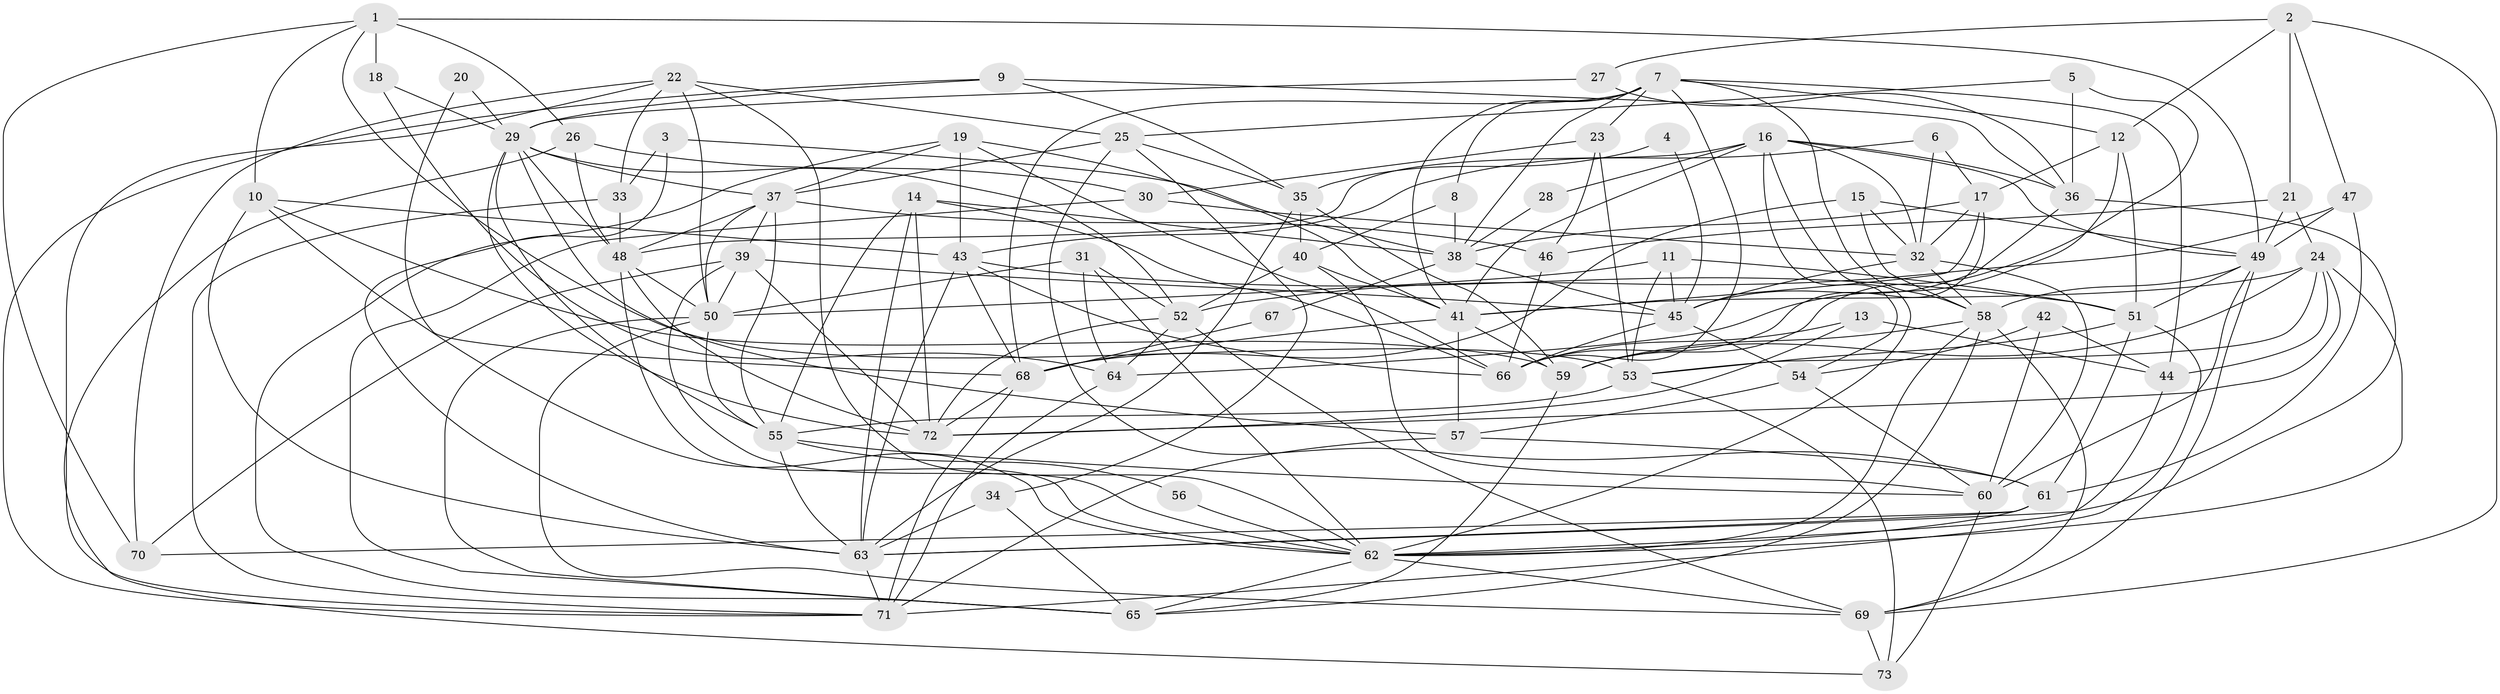 // original degree distribution, {3: 0.2896551724137931, 4: 0.2896551724137931, 2: 0.1103448275862069, 6: 0.09655172413793103, 5: 0.1724137931034483, 9: 0.006896551724137931, 7: 0.027586206896551724, 8: 0.006896551724137931}
// Generated by graph-tools (version 1.1) at 2025/50/03/09/25 03:50:07]
// undirected, 73 vertices, 208 edges
graph export_dot {
graph [start="1"]
  node [color=gray90,style=filled];
  1;
  2;
  3;
  4;
  5;
  6;
  7;
  8;
  9;
  10;
  11;
  12;
  13;
  14;
  15;
  16;
  17;
  18;
  19;
  20;
  21;
  22;
  23;
  24;
  25;
  26;
  27;
  28;
  29;
  30;
  31;
  32;
  33;
  34;
  35;
  36;
  37;
  38;
  39;
  40;
  41;
  42;
  43;
  44;
  45;
  46;
  47;
  48;
  49;
  50;
  51;
  52;
  53;
  54;
  55;
  56;
  57;
  58;
  59;
  60;
  61;
  62;
  63;
  64;
  65;
  66;
  67;
  68;
  69;
  70;
  71;
  72;
  73;
  1 -- 10 [weight=1.0];
  1 -- 18 [weight=1.0];
  1 -- 26 [weight=1.0];
  1 -- 49 [weight=2.0];
  1 -- 53 [weight=1.0];
  1 -- 70 [weight=1.0];
  2 -- 12 [weight=1.0];
  2 -- 21 [weight=1.0];
  2 -- 27 [weight=1.0];
  2 -- 47 [weight=1.0];
  2 -- 69 [weight=1.0];
  3 -- 33 [weight=1.0];
  3 -- 38 [weight=1.0];
  3 -- 63 [weight=1.0];
  4 -- 35 [weight=1.0];
  4 -- 45 [weight=1.0];
  5 -- 25 [weight=1.0];
  5 -- 36 [weight=1.0];
  5 -- 59 [weight=1.0];
  6 -- 17 [weight=1.0];
  6 -- 32 [weight=1.0];
  6 -- 43 [weight=1.0];
  7 -- 8 [weight=1.0];
  7 -- 12 [weight=1.0];
  7 -- 23 [weight=1.0];
  7 -- 38 [weight=1.0];
  7 -- 41 [weight=1.0];
  7 -- 44 [weight=1.0];
  7 -- 58 [weight=1.0];
  7 -- 66 [weight=1.0];
  7 -- 68 [weight=1.0];
  8 -- 38 [weight=1.0];
  8 -- 40 [weight=1.0];
  9 -- 29 [weight=1.0];
  9 -- 35 [weight=1.0];
  9 -- 36 [weight=1.0];
  9 -- 71 [weight=1.0];
  10 -- 43 [weight=1.0];
  10 -- 59 [weight=1.0];
  10 -- 62 [weight=1.0];
  10 -- 63 [weight=1.0];
  11 -- 45 [weight=1.0];
  11 -- 50 [weight=1.0];
  11 -- 51 [weight=1.0];
  11 -- 53 [weight=1.0];
  12 -- 17 [weight=1.0];
  12 -- 51 [weight=1.0];
  12 -- 64 [weight=1.0];
  13 -- 44 [weight=1.0];
  13 -- 66 [weight=1.0];
  13 -- 72 [weight=1.0];
  14 -- 38 [weight=1.0];
  14 -- 55 [weight=1.0];
  14 -- 63 [weight=1.0];
  14 -- 66 [weight=1.0];
  14 -- 72 [weight=1.0];
  15 -- 32 [weight=1.0];
  15 -- 49 [weight=1.0];
  15 -- 58 [weight=1.0];
  15 -- 68 [weight=1.0];
  16 -- 28 [weight=1.0];
  16 -- 32 [weight=1.0];
  16 -- 36 [weight=1.0];
  16 -- 41 [weight=1.0];
  16 -- 48 [weight=1.0];
  16 -- 49 [weight=1.0];
  16 -- 54 [weight=1.0];
  16 -- 62 [weight=1.0];
  17 -- 32 [weight=1.0];
  17 -- 38 [weight=1.0];
  17 -- 41 [weight=1.0];
  17 -- 66 [weight=1.0];
  18 -- 29 [weight=1.0];
  18 -- 64 [weight=1.0];
  19 -- 37 [weight=1.0];
  19 -- 41 [weight=1.0];
  19 -- 43 [weight=1.0];
  19 -- 65 [weight=1.0];
  19 -- 66 [weight=1.0];
  20 -- 29 [weight=1.0];
  20 -- 68 [weight=1.0];
  21 -- 24 [weight=1.0];
  21 -- 46 [weight=1.0];
  21 -- 49 [weight=1.0];
  22 -- 25 [weight=1.0];
  22 -- 33 [weight=1.0];
  22 -- 50 [weight=1.0];
  22 -- 62 [weight=1.0];
  22 -- 70 [weight=1.0];
  22 -- 71 [weight=1.0];
  23 -- 30 [weight=1.0];
  23 -- 46 [weight=1.0];
  23 -- 53 [weight=1.0];
  24 -- 41 [weight=1.0];
  24 -- 44 [weight=1.0];
  24 -- 53 [weight=1.0];
  24 -- 59 [weight=1.0];
  24 -- 62 [weight=1.0];
  24 -- 72 [weight=1.0];
  25 -- 34 [weight=1.0];
  25 -- 35 [weight=1.0];
  25 -- 37 [weight=1.0];
  25 -- 61 [weight=1.0];
  26 -- 30 [weight=1.0];
  26 -- 48 [weight=1.0];
  26 -- 73 [weight=1.0];
  27 -- 29 [weight=1.0];
  27 -- 36 [weight=1.0];
  28 -- 38 [weight=1.0];
  29 -- 37 [weight=1.0];
  29 -- 48 [weight=1.0];
  29 -- 52 [weight=1.0];
  29 -- 55 [weight=1.0];
  29 -- 57 [weight=1.0];
  29 -- 72 [weight=1.0];
  30 -- 32 [weight=1.0];
  30 -- 65 [weight=1.0];
  31 -- 50 [weight=2.0];
  31 -- 52 [weight=1.0];
  31 -- 62 [weight=1.0];
  31 -- 64 [weight=1.0];
  32 -- 45 [weight=1.0];
  32 -- 58 [weight=1.0];
  32 -- 60 [weight=1.0];
  33 -- 48 [weight=1.0];
  33 -- 71 [weight=1.0];
  34 -- 63 [weight=1.0];
  34 -- 65 [weight=1.0];
  35 -- 40 [weight=1.0];
  35 -- 59 [weight=1.0];
  35 -- 63 [weight=1.0];
  36 -- 45 [weight=1.0];
  36 -- 63 [weight=1.0];
  37 -- 39 [weight=1.0];
  37 -- 46 [weight=1.0];
  37 -- 48 [weight=1.0];
  37 -- 50 [weight=2.0];
  37 -- 55 [weight=1.0];
  38 -- 45 [weight=1.0];
  38 -- 67 [weight=1.0];
  39 -- 45 [weight=1.0];
  39 -- 50 [weight=1.0];
  39 -- 62 [weight=1.0];
  39 -- 70 [weight=1.0];
  39 -- 72 [weight=1.0];
  40 -- 41 [weight=1.0];
  40 -- 52 [weight=1.0];
  40 -- 60 [weight=1.0];
  41 -- 57 [weight=1.0];
  41 -- 59 [weight=1.0];
  41 -- 68 [weight=1.0];
  42 -- 44 [weight=1.0];
  42 -- 54 [weight=1.0];
  42 -- 60 [weight=1.0];
  43 -- 51 [weight=1.0];
  43 -- 63 [weight=1.0];
  43 -- 66 [weight=1.0];
  43 -- 68 [weight=1.0];
  44 -- 62 [weight=1.0];
  45 -- 54 [weight=1.0];
  45 -- 66 [weight=1.0];
  46 -- 66 [weight=1.0];
  47 -- 49 [weight=1.0];
  47 -- 52 [weight=1.0];
  47 -- 61 [weight=1.0];
  48 -- 50 [weight=1.0];
  48 -- 62 [weight=1.0];
  48 -- 72 [weight=1.0];
  49 -- 51 [weight=2.0];
  49 -- 58 [weight=1.0];
  49 -- 60 [weight=2.0];
  49 -- 69 [weight=1.0];
  50 -- 55 [weight=1.0];
  50 -- 65 [weight=1.0];
  50 -- 69 [weight=1.0];
  51 -- 53 [weight=1.0];
  51 -- 61 [weight=1.0];
  51 -- 71 [weight=1.0];
  52 -- 64 [weight=1.0];
  52 -- 69 [weight=1.0];
  52 -- 72 [weight=1.0];
  53 -- 55 [weight=1.0];
  53 -- 73 [weight=1.0];
  54 -- 57 [weight=1.0];
  54 -- 60 [weight=1.0];
  55 -- 56 [weight=1.0];
  55 -- 60 [weight=1.0];
  55 -- 63 [weight=1.0];
  56 -- 62 [weight=1.0];
  57 -- 61 [weight=1.0];
  57 -- 71 [weight=1.0];
  58 -- 59 [weight=1.0];
  58 -- 62 [weight=2.0];
  58 -- 65 [weight=1.0];
  58 -- 69 [weight=1.0];
  59 -- 65 [weight=1.0];
  60 -- 73 [weight=1.0];
  61 -- 62 [weight=1.0];
  61 -- 63 [weight=1.0];
  61 -- 70 [weight=1.0];
  62 -- 65 [weight=1.0];
  62 -- 69 [weight=1.0];
  63 -- 71 [weight=1.0];
  64 -- 71 [weight=1.0];
  67 -- 68 [weight=1.0];
  68 -- 71 [weight=1.0];
  68 -- 72 [weight=1.0];
  69 -- 73 [weight=1.0];
}
